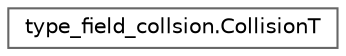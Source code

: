 digraph "Graphical Class Hierarchy"
{
 // LATEX_PDF_SIZE
  bgcolor="transparent";
  edge [fontname=Helvetica,fontsize=10,labelfontname=Helvetica,labelfontsize=10];
  node [fontname=Helvetica,fontsize=10,shape=box,height=0.2,width=0.4];
  rankdir="LR";
  Node0 [id="Node000000",label="type_field_collsion.CollisionT",height=0.2,width=0.4,color="grey40", fillcolor="white", style="filled",URL="$classtype__field__collsion_1_1CollisionT.html",tooltip=" "];
}
